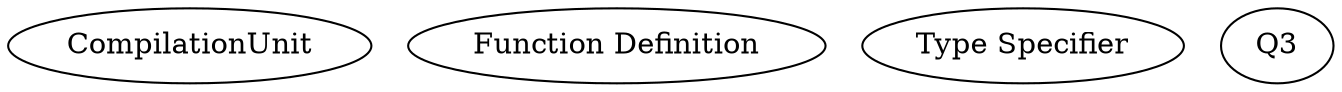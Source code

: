 digraph G {
		Q0[label="CompilationUnit"];
		Q1[label="Function Definition"]
		Q2[label="Type Specifier"]
		Q3;
}